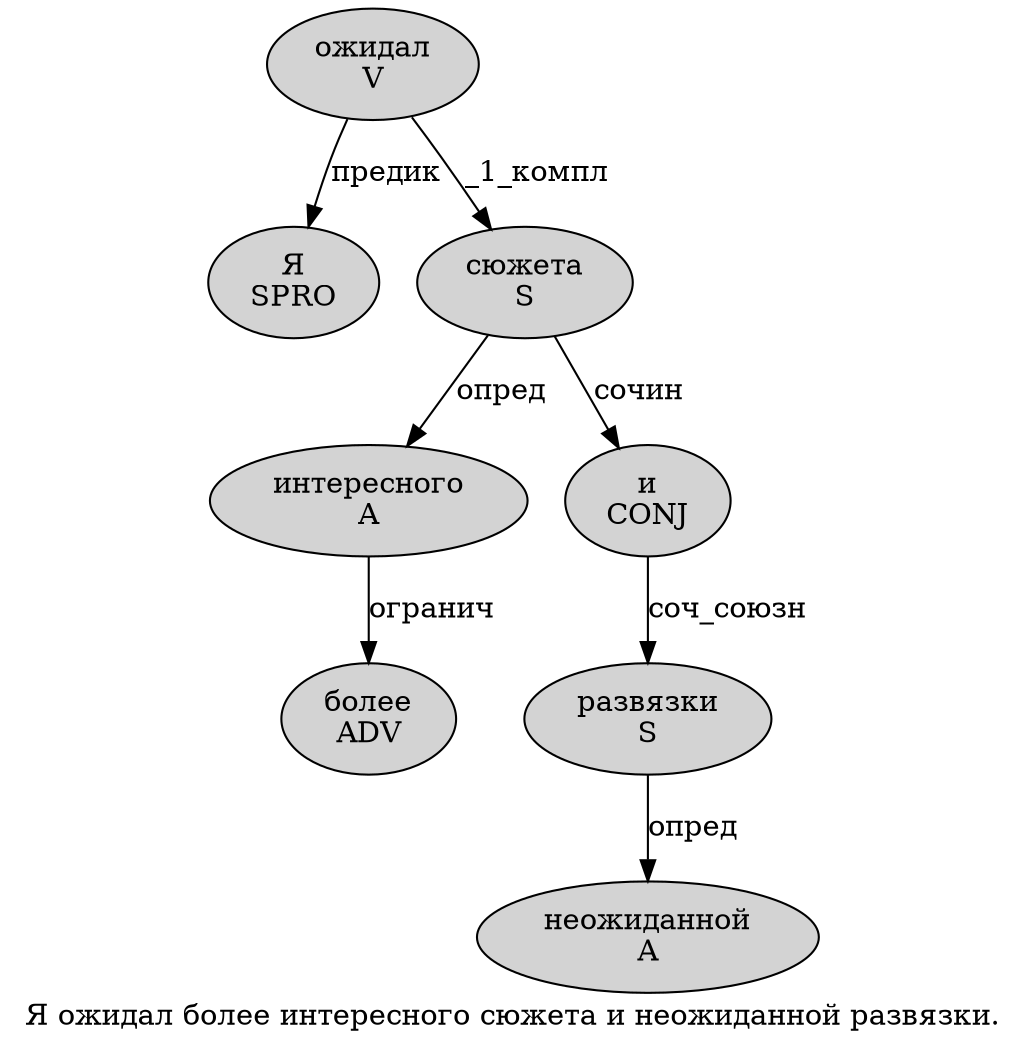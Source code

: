 digraph SENTENCE_3785 {
	graph [label="Я ожидал более интересного сюжета и неожиданной развязки."]
	node [style=filled]
		0 [label="Я
SPRO" color="" fillcolor=lightgray penwidth=1 shape=ellipse]
		1 [label="ожидал
V" color="" fillcolor=lightgray penwidth=1 shape=ellipse]
		2 [label="более
ADV" color="" fillcolor=lightgray penwidth=1 shape=ellipse]
		3 [label="интересного
A" color="" fillcolor=lightgray penwidth=1 shape=ellipse]
		4 [label="сюжета
S" color="" fillcolor=lightgray penwidth=1 shape=ellipse]
		5 [label="и
CONJ" color="" fillcolor=lightgray penwidth=1 shape=ellipse]
		6 [label="неожиданной
A" color="" fillcolor=lightgray penwidth=1 shape=ellipse]
		7 [label="развязки
S" color="" fillcolor=lightgray penwidth=1 shape=ellipse]
			4 -> 3 [label="опред"]
			4 -> 5 [label="сочин"]
			1 -> 0 [label="предик"]
			1 -> 4 [label="_1_компл"]
			5 -> 7 [label="соч_союзн"]
			7 -> 6 [label="опред"]
			3 -> 2 [label="огранич"]
}